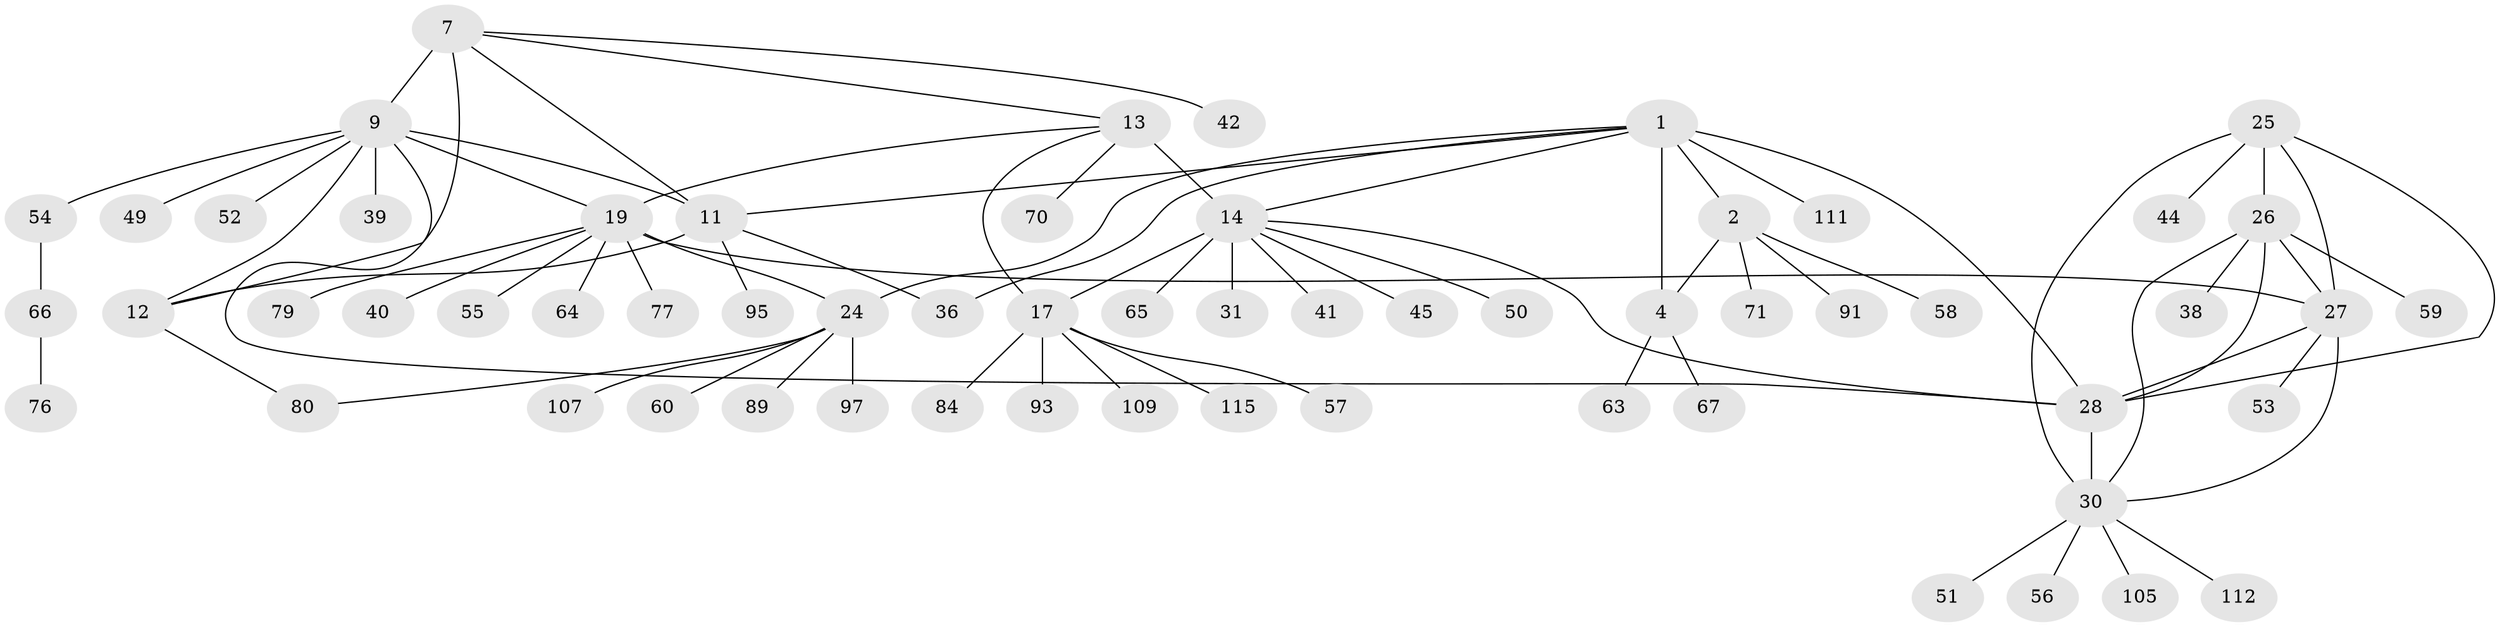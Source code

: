 // original degree distribution, {6: 0.03278688524590164, 8: 0.06557377049180328, 10: 0.03278688524590164, 7: 0.05737704918032787, 9: 0.040983606557377046, 12: 0.00819672131147541, 11: 0.00819672131147541, 1: 0.5983606557377049, 2: 0.13114754098360656, 3: 0.01639344262295082, 4: 0.00819672131147541}
// Generated by graph-tools (version 1.1) at 2025/15/03/09/25 04:15:44]
// undirected, 61 vertices, 79 edges
graph export_dot {
graph [start="1"]
  node [color=gray90,style=filled];
  1 [super="+5+3"];
  2;
  4 [super="+103+116+46"];
  7 [super="+104+35+8+33"];
  9 [super="+10"];
  11 [super="+69"];
  12;
  13 [super="+15"];
  14 [super="+18+16"];
  17;
  19 [super="+101+100+83+20+78+21+32"];
  24;
  25 [super="+121+29+37"];
  26 [super="+48"];
  27 [super="+90+120"];
  28;
  30 [super="+47"];
  31;
  36;
  38;
  39;
  40;
  41;
  42 [super="+72+94"];
  44;
  45 [super="+96"];
  49;
  50;
  51 [super="+73"];
  52;
  53;
  54 [super="+75+113"];
  55;
  56 [super="+110"];
  57;
  58 [super="+87"];
  59;
  60;
  63 [super="+108"];
  64 [super="+81"];
  65;
  66;
  67;
  70;
  71;
  76;
  77 [super="+88"];
  79;
  80;
  84;
  89;
  91;
  93;
  95;
  97;
  105;
  107;
  109;
  111;
  112;
  115;
  1 -- 2 [weight=4];
  1 -- 4 [weight=4];
  1 -- 11;
  1 -- 36;
  1 -- 24;
  1 -- 28;
  1 -- 111;
  1 -- 14;
  2 -- 4;
  2 -- 58;
  2 -- 71;
  2 -- 91;
  4 -- 63;
  4 -- 67;
  7 -- 9 [weight=4];
  7 -- 11 [weight=2];
  7 -- 12 [weight=2];
  7 -- 42;
  7 -- 13;
  9 -- 11 [weight=2];
  9 -- 12 [weight=2];
  9 -- 28;
  9 -- 39;
  9 -- 49;
  9 -- 52;
  9 -- 19 [weight=2];
  9 -- 54;
  11 -- 12;
  11 -- 95;
  11 -- 36;
  12 -- 80;
  13 -- 14 [weight=6];
  13 -- 17 [weight=2];
  13 -- 19;
  13 -- 70;
  14 -- 17 [weight=3];
  14 -- 31;
  14 -- 45;
  14 -- 65;
  14 -- 41;
  14 -- 50;
  14 -- 28;
  17 -- 57;
  17 -- 84;
  17 -- 93;
  17 -- 109;
  17 -- 115;
  19 -- 24 [weight=5];
  19 -- 64;
  19 -- 55;
  19 -- 40;
  19 -- 79;
  19 -- 27;
  19 -- 77;
  24 -- 60;
  24 -- 80;
  24 -- 89;
  24 -- 97;
  24 -- 107;
  25 -- 26 [weight=2];
  25 -- 27 [weight=2];
  25 -- 28 [weight=2];
  25 -- 30 [weight=2];
  25 -- 44;
  26 -- 27;
  26 -- 28;
  26 -- 30;
  26 -- 38;
  26 -- 59;
  27 -- 28;
  27 -- 30;
  27 -- 53;
  28 -- 30;
  30 -- 51;
  30 -- 56;
  30 -- 105;
  30 -- 112;
  54 -- 66;
  66 -- 76;
}
